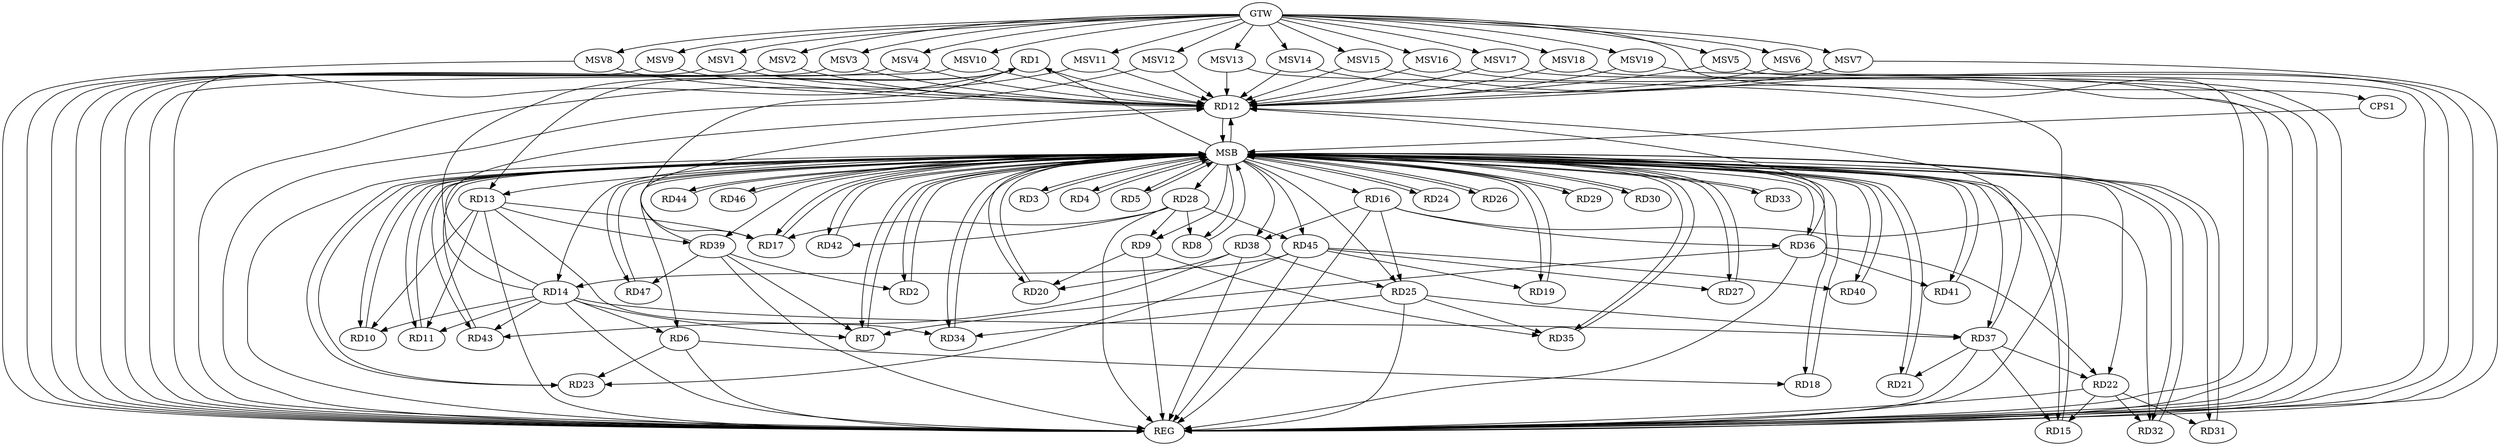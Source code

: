 strict digraph G {
  RD1 [ label="RD1" ];
  RD2 [ label="RD2" ];
  RD3 [ label="RD3" ];
  RD4 [ label="RD4" ];
  RD5 [ label="RD5" ];
  RD6 [ label="RD6" ];
  RD7 [ label="RD7" ];
  RD8 [ label="RD8" ];
  RD9 [ label="RD9" ];
  RD10 [ label="RD10" ];
  RD11 [ label="RD11" ];
  RD12 [ label="RD12" ];
  RD13 [ label="RD13" ];
  RD14 [ label="RD14" ];
  RD15 [ label="RD15" ];
  RD16 [ label="RD16" ];
  RD17 [ label="RD17" ];
  RD18 [ label="RD18" ];
  RD19 [ label="RD19" ];
  RD20 [ label="RD20" ];
  RD21 [ label="RD21" ];
  RD22 [ label="RD22" ];
  RD23 [ label="RD23" ];
  RD24 [ label="RD24" ];
  RD25 [ label="RD25" ];
  RD26 [ label="RD26" ];
  RD27 [ label="RD27" ];
  RD28 [ label="RD28" ];
  RD29 [ label="RD29" ];
  RD30 [ label="RD30" ];
  RD31 [ label="RD31" ];
  RD32 [ label="RD32" ];
  RD33 [ label="RD33" ];
  RD34 [ label="RD34" ];
  RD35 [ label="RD35" ];
  RD36 [ label="RD36" ];
  RD37 [ label="RD37" ];
  RD38 [ label="RD38" ];
  RD39 [ label="RD39" ];
  RD40 [ label="RD40" ];
  RD41 [ label="RD41" ];
  RD42 [ label="RD42" ];
  RD43 [ label="RD43" ];
  RD44 [ label="RD44" ];
  RD45 [ label="RD45" ];
  RD46 [ label="RD46" ];
  RD47 [ label="RD47" ];
  CPS1 [ label="CPS1" ];
  GTW [ label="GTW" ];
  REG [ label="REG" ];
  MSB [ label="MSB" ];
  MSV1 [ label="MSV1" ];
  MSV2 [ label="MSV2" ];
  MSV3 [ label="MSV3" ];
  MSV4 [ label="MSV4" ];
  MSV5 [ label="MSV5" ];
  MSV6 [ label="MSV6" ];
  MSV7 [ label="MSV7" ];
  MSV8 [ label="MSV8" ];
  MSV9 [ label="MSV9" ];
  MSV10 [ label="MSV10" ];
  MSV11 [ label="MSV11" ];
  MSV12 [ label="MSV12" ];
  MSV13 [ label="MSV13" ];
  MSV14 [ label="MSV14" ];
  MSV15 [ label="MSV15" ];
  MSV16 [ label="MSV16" ];
  MSV17 [ label="MSV17" ];
  MSV18 [ label="MSV18" ];
  MSV19 [ label="MSV19" ];
  RD1 -> RD12;
  RD1 -> RD13;
  RD14 -> RD1;
  RD1 -> RD17;
  RD39 -> RD2;
  RD14 -> RD6;
  RD6 -> RD18;
  RD6 -> RD23;
  RD14 -> RD7;
  RD36 -> RD7;
  RD39 -> RD7;
  RD28 -> RD8;
  RD9 -> RD20;
  RD28 -> RD9;
  RD9 -> RD35;
  RD13 -> RD10;
  RD14 -> RD10;
  RD13 -> RD11;
  RD14 -> RD11;
  RD14 -> RD12;
  RD36 -> RD12;
  RD37 -> RD12;
  RD39 -> RD12;
  RD13 -> RD17;
  RD13 -> RD34;
  RD13 -> RD39;
  RD14 -> RD37;
  RD14 -> RD43;
  RD45 -> RD14;
  RD22 -> RD15;
  RD37 -> RD15;
  RD16 -> RD25;
  RD16 -> RD32;
  RD16 -> RD36;
  RD16 -> RD38;
  RD28 -> RD17;
  RD45 -> RD19;
  RD38 -> RD20;
  RD37 -> RD21;
  RD22 -> RD31;
  RD22 -> RD32;
  RD36 -> RD22;
  RD37 -> RD22;
  RD45 -> RD23;
  RD25 -> RD34;
  RD25 -> RD35;
  RD25 -> RD37;
  RD38 -> RD25;
  RD45 -> RD27;
  RD28 -> RD42;
  RD28 -> RD45;
  RD36 -> RD41;
  RD38 -> RD43;
  RD39 -> RD47;
  RD45 -> RD40;
  GTW -> CPS1;
  RD1 -> REG;
  RD6 -> REG;
  RD9 -> REG;
  RD13 -> REG;
  RD14 -> REG;
  RD16 -> REG;
  RD22 -> REG;
  RD25 -> REG;
  RD28 -> REG;
  RD36 -> REG;
  RD37 -> REG;
  RD38 -> REG;
  RD39 -> REG;
  RD45 -> REG;
  RD2 -> MSB;
  MSB -> RD3;
  MSB -> RD14;
  MSB -> RD25;
  MSB -> RD34;
  MSB -> RD36;
  MSB -> RD46;
  MSB -> REG;
  RD3 -> MSB;
  MSB -> RD21;
  MSB -> RD33;
  MSB -> RD45;
  RD4 -> MSB;
  MSB -> RD5;
  MSB -> RD17;
  MSB -> RD44;
  RD5 -> MSB;
  MSB -> RD4;
  MSB -> RD15;
  MSB -> RD16;
  MSB -> RD43;
  RD7 -> MSB;
  MSB -> RD11;
  MSB -> RD18;
  MSB -> RD40;
  RD8 -> MSB;
  MSB -> RD6;
  MSB -> RD9;
  MSB -> RD13;
  MSB -> RD28;
  RD10 -> MSB;
  MSB -> RD31;
  MSB -> RD39;
  RD11 -> MSB;
  MSB -> RD10;
  MSB -> RD12;
  MSB -> RD29;
  RD12 -> MSB;
  MSB -> RD23;
  MSB -> RD35;
  RD15 -> MSB;
  MSB -> RD2;
  MSB -> RD8;
  MSB -> RD32;
  RD17 -> MSB;
  MSB -> RD19;
  MSB -> RD20;
  MSB -> RD42;
  RD18 -> MSB;
  MSB -> RD27;
  RD19 -> MSB;
  MSB -> RD38;
  RD20 -> MSB;
  MSB -> RD1;
  MSB -> RD37;
  RD21 -> MSB;
  MSB -> RD30;
  RD23 -> MSB;
  RD24 -> MSB;
  MSB -> RD7;
  RD26 -> MSB;
  RD27 -> MSB;
  MSB -> RD22;
  RD29 -> MSB;
  MSB -> RD24;
  MSB -> RD26;
  RD30 -> MSB;
  RD31 -> MSB;
  MSB -> RD41;
  RD32 -> MSB;
  RD33 -> MSB;
  RD34 -> MSB;
  RD35 -> MSB;
  RD40 -> MSB;
  RD41 -> MSB;
  RD42 -> MSB;
  RD43 -> MSB;
  RD44 -> MSB;
  MSB -> RD47;
  RD46 -> MSB;
  RD47 -> MSB;
  CPS1 -> MSB;
  MSV1 -> RD12;
  MSV2 -> RD12;
  GTW -> MSV1;
  MSV1 -> REG;
  GTW -> MSV2;
  MSV2 -> REG;
  MSV3 -> RD12;
  GTW -> MSV3;
  MSV3 -> REG;
  MSV4 -> RD12;
  MSV5 -> RD12;
  MSV6 -> RD12;
  MSV7 -> RD12;
  GTW -> MSV4;
  MSV4 -> REG;
  GTW -> MSV5;
  MSV5 -> REG;
  GTW -> MSV6;
  MSV6 -> REG;
  GTW -> MSV7;
  MSV7 -> REG;
  MSV8 -> RD12;
  GTW -> MSV8;
  MSV8 -> REG;
  MSV9 -> RD12;
  MSV10 -> RD12;
  GTW -> MSV9;
  MSV9 -> REG;
  GTW -> MSV10;
  MSV10 -> REG;
  MSV11 -> RD12;
  GTW -> MSV11;
  MSV11 -> REG;
  MSV12 -> RD12;
  GTW -> MSV12;
  MSV12 -> REG;
  MSV13 -> RD12;
  MSV14 -> RD12;
  GTW -> MSV13;
  MSV13 -> REG;
  GTW -> MSV14;
  MSV14 -> REG;
  MSV15 -> RD12;
  MSV16 -> RD12;
  GTW -> MSV15;
  MSV15 -> REG;
  GTW -> MSV16;
  MSV16 -> REG;
  MSV17 -> RD12;
  GTW -> MSV17;
  MSV17 -> REG;
  MSV18 -> RD12;
  MSV19 -> RD12;
  GTW -> MSV18;
  MSV18 -> REG;
  GTW -> MSV19;
  MSV19 -> REG;
}
